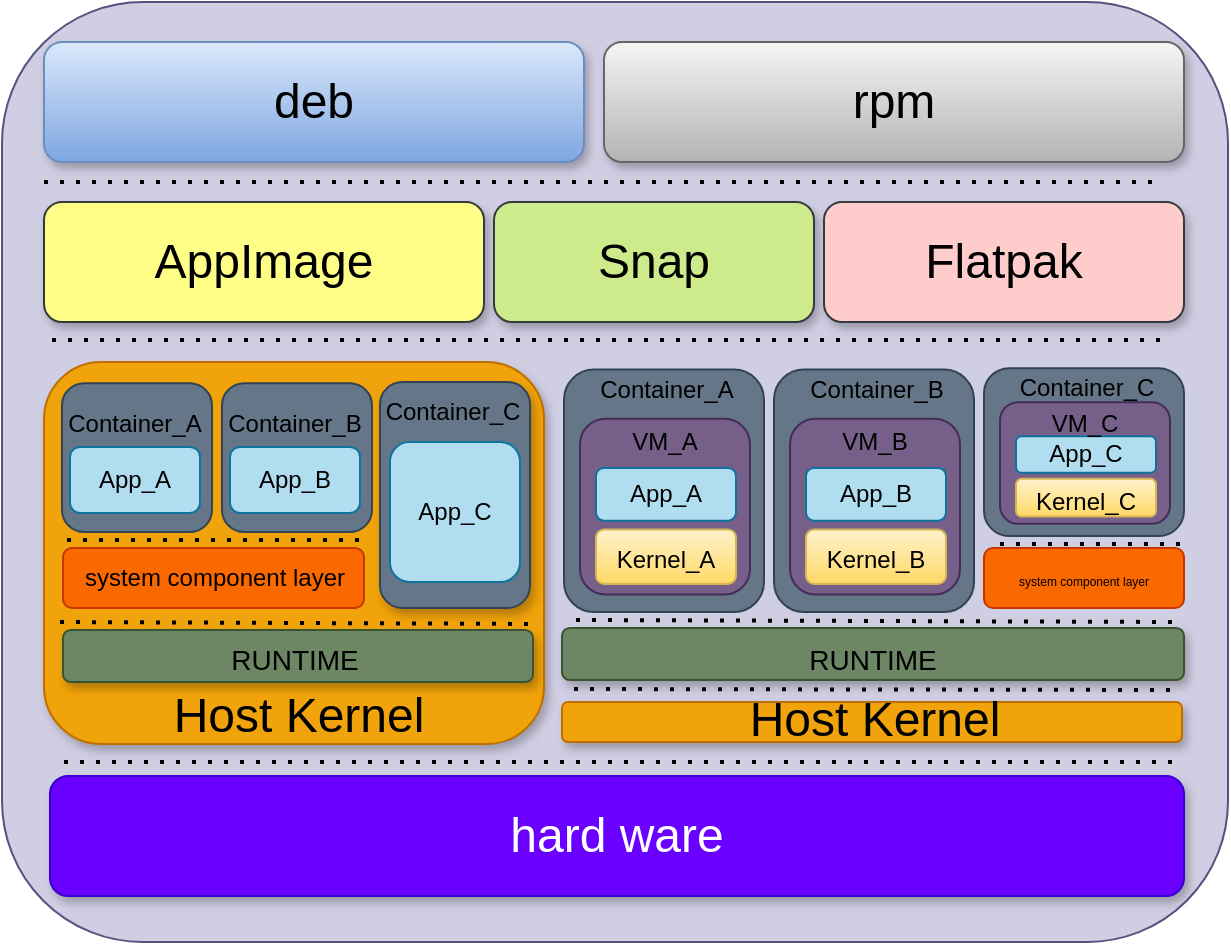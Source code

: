 <mxfile version="15.8.6" type="github">
  <diagram id="LLvNDj1ePx9aVNE7Bvmo" name="第 1 页">
    <mxGraphModel dx="1422" dy="748" grid="1" gridSize="10" guides="1" tooltips="1" connect="1" arrows="1" fold="1" page="1" pageScale="1" pageWidth="1100" pageHeight="850" math="0" shadow="0">
      <root>
        <mxCell id="0" />
        <mxCell id="1" parent="0" />
        <mxCell id="P67MLpcEnFjz25ukkOxf-96" value="" style="rounded=1;whiteSpace=wrap;html=1;fontSize=14;fillColor=#d0cee2;strokeColor=#56517e;" parent="1" vertex="1">
          <mxGeometry x="329" y="210" width="613" height="470" as="geometry" />
        </mxCell>
        <mxCell id="P67MLpcEnFjz25ukkOxf-60" value="" style="rounded=1;whiteSpace=wrap;html=1;fontSize=24;fontColor=#000000;strokeColor=#BD7000;fillColor=#f0a30a;shadow=1;" parent="1" vertex="1">
          <mxGeometry x="350" y="390" width="250" height="191" as="geometry" />
        </mxCell>
        <mxCell id="P67MLpcEnFjz25ukkOxf-28" value="" style="rounded=1;whiteSpace=wrap;html=1;fontSize=24;fillColor=#f0a30a;fontColor=#000000;strokeColor=#BD7000;shadow=1;" parent="1" vertex="1">
          <mxGeometry x="609" y="560" width="310" height="20" as="geometry" />
        </mxCell>
        <mxCell id="P67MLpcEnFjz25ukkOxf-1" value="&lt;font style=&quot;font-size: 24px&quot;&gt;deb&lt;/font&gt;" style="rounded=1;whiteSpace=wrap;html=1;fillColor=#dae8fc;gradientColor=#7ea6e0;strokeColor=#6c8ebf;shadow=1;" parent="1" vertex="1">
          <mxGeometry x="350" y="230" width="270" height="60" as="geometry" />
        </mxCell>
        <mxCell id="P67MLpcEnFjz25ukkOxf-2" value="rpm" style="rounded=1;whiteSpace=wrap;html=1;fontSize=24;fillColor=#f5f5f5;gradientColor=#b3b3b3;strokeColor=#666666;shadow=1;" parent="1" vertex="1">
          <mxGeometry x="630" y="230" width="290" height="60" as="geometry" />
        </mxCell>
        <mxCell id="P67MLpcEnFjz25ukkOxf-4" value="AppImage" style="rounded=1;whiteSpace=wrap;html=1;fontSize=24;fillColor=#ffff88;strokeColor=#36393d;shadow=1;" parent="1" vertex="1">
          <mxGeometry x="350" y="310" width="220" height="60" as="geometry" />
        </mxCell>
        <mxCell id="P67MLpcEnFjz25ukkOxf-5" value="Snap" style="rounded=1;whiteSpace=wrap;html=1;fontSize=24;fillColor=#cdeb8b;strokeColor=#36393d;shadow=1;" parent="1" vertex="1">
          <mxGeometry x="575" y="310" width="160" height="60" as="geometry" />
        </mxCell>
        <mxCell id="P67MLpcEnFjz25ukkOxf-6" value="Flatpak" style="rounded=1;whiteSpace=wrap;html=1;fontSize=24;fillColor=#ffcccc;strokeColor=#36393d;shadow=1;" parent="1" vertex="1">
          <mxGeometry x="740" y="310" width="180" height="60" as="geometry" />
        </mxCell>
        <mxCell id="P67MLpcEnFjz25ukkOxf-8" value="" style="endArrow=none;dashed=1;html=1;dashPattern=1 3;strokeWidth=2;rounded=0;fontSize=24;" parent="1" edge="1">
          <mxGeometry width="50" height="50" relative="1" as="geometry">
            <mxPoint x="354" y="379" as="sourcePoint" />
            <mxPoint x="914" y="379" as="targetPoint" />
          </mxGeometry>
        </mxCell>
        <mxCell id="P67MLpcEnFjz25ukkOxf-12" value="hard ware" style="rounded=1;whiteSpace=wrap;html=1;fontSize=24;fillColor=#6a00ff;fontColor=#ffffff;strokeColor=#3700CC;shadow=1;" parent="1" vertex="1">
          <mxGeometry x="353" y="597" width="567" height="60" as="geometry" />
        </mxCell>
        <mxCell id="P67MLpcEnFjz25ukkOxf-15" value="&lt;font style=&quot;font-size: 24px&quot;&gt;Host Kernel&lt;/font&gt;" style="text;html=1;resizable=0;autosize=1;align=center;verticalAlign=middle;points=[];fillColor=none;strokeColor=none;rounded=0;fontSize=12;" parent="1" vertex="1">
          <mxGeometry x="407" y="557" width="140" height="20" as="geometry" />
        </mxCell>
        <mxCell id="P67MLpcEnFjz25ukkOxf-29" value="&lt;font style=&quot;font-size: 24px&quot;&gt;Host Kernel&lt;/font&gt;" style="text;html=1;resizable=0;autosize=1;align=center;verticalAlign=middle;points=[];fillColor=none;strokeColor=none;rounded=0;fontSize=12;" parent="1" vertex="1">
          <mxGeometry x="695" y="558.5" width="140" height="20" as="geometry" />
        </mxCell>
        <mxCell id="P67MLpcEnFjz25ukkOxf-91" value="" style="endArrow=none;dashed=1;html=1;dashPattern=1 3;strokeWidth=2;rounded=0;fontSize=24;" parent="1" edge="1">
          <mxGeometry width="50" height="50" relative="1" as="geometry">
            <mxPoint x="350" y="300" as="sourcePoint" />
            <mxPoint x="910" y="300" as="targetPoint" />
          </mxGeometry>
        </mxCell>
        <mxCell id="P67MLpcEnFjz25ukkOxf-92" value="" style="endArrow=none;dashed=1;html=1;dashPattern=1 3;strokeWidth=2;rounded=0;fontSize=24;" parent="1" edge="1">
          <mxGeometry width="50" height="50" relative="1" as="geometry">
            <mxPoint x="360" y="590" as="sourcePoint" />
            <mxPoint x="920" y="590" as="targetPoint" />
          </mxGeometry>
        </mxCell>
        <mxCell id="P67MLpcEnFjz25ukkOxf-93" value="" style="rounded=1;whiteSpace=wrap;html=1;fontSize=24;fontColor=#ffffff;strokeColor=#3A5431;fillColor=#6d8764;shadow=1;" parent="1" vertex="1">
          <mxGeometry x="359.5" y="524" width="235" height="26" as="geometry" />
        </mxCell>
        <mxCell id="P67MLpcEnFjz25ukkOxf-94" value="&lt;font style=&quot;font-size: 14px&quot;&gt;RUNTIME&lt;/font&gt;" style="text;html=1;resizable=0;autosize=1;align=center;verticalAlign=middle;points=[];fillColor=none;strokeColor=none;rounded=0;fontSize=24;fontColor=#000000;" parent="1" vertex="1">
          <mxGeometry x="435" y="516" width="80" height="40" as="geometry" />
        </mxCell>
        <mxCell id="P67MLpcEnFjz25ukkOxf-95" value="" style="endArrow=none;dashed=1;html=1;dashPattern=1 3;strokeWidth=2;rounded=0;fontSize=24;" parent="1" edge="1">
          <mxGeometry width="50" height="50" relative="1" as="geometry">
            <mxPoint x="615" y="553.5" as="sourcePoint" />
            <mxPoint x="915" y="554" as="targetPoint" />
          </mxGeometry>
        </mxCell>
        <mxCell id="Ex9jiZJhoS6-0kR0-bTx-3" value="" style="endArrow=none;dashed=1;html=1;dashPattern=1 3;strokeWidth=2;rounded=0;fontSize=24;" edge="1" parent="1">
          <mxGeometry width="50" height="50" relative="1" as="geometry">
            <mxPoint x="358" y="520" as="sourcePoint" />
            <mxPoint x="598" y="521" as="targetPoint" />
          </mxGeometry>
        </mxCell>
        <mxCell id="Ex9jiZJhoS6-0kR0-bTx-7" value="" style="group;shadow=1;" vertex="1" connectable="0" parent="1">
          <mxGeometry x="355" y="390" width="160" height="85" as="geometry" />
        </mxCell>
        <mxCell id="P67MLpcEnFjz25ukkOxf-45" value="" style="group" parent="Ex9jiZJhoS6-0kR0-bTx-7" vertex="1" connectable="0">
          <mxGeometry width="105" height="85" as="geometry" />
        </mxCell>
        <mxCell id="P67MLpcEnFjz25ukkOxf-9" value="" style="rounded=1;whiteSpace=wrap;html=1;fontSize=24;fillColor=#647687;fontColor=#ffffff;strokeColor=#314354;" parent="P67MLpcEnFjz25ukkOxf-45" vertex="1">
          <mxGeometry x="4" y="10.625" width="75" height="74.375" as="geometry" />
        </mxCell>
        <mxCell id="P67MLpcEnFjz25ukkOxf-40" value="App_A" style="rounded=1;whiteSpace=wrap;html=1;fontSize=12;fillColor=#b1ddf0;strokeColor=#10739e;" parent="P67MLpcEnFjz25ukkOxf-45" vertex="1">
          <mxGeometry x="8" y="42.5" width="65" height="32.938" as="geometry" />
        </mxCell>
        <mxCell id="P67MLpcEnFjz25ukkOxf-16" value="&lt;font style=&quot;font-size: 12px&quot;&gt;Container_A&lt;/font&gt;" style="text;html=1;resizable=0;autosize=1;align=center;verticalAlign=middle;points=[];fillColor=none;strokeColor=none;rounded=0;fontSize=24;" parent="P67MLpcEnFjz25ukkOxf-45" vertex="1">
          <mxGeometry y="7.083" width="80" height="40" as="geometry" />
        </mxCell>
        <mxCell id="P67MLpcEnFjz25ukkOxf-83" value="" style="group" parent="Ex9jiZJhoS6-0kR0-bTx-7" vertex="1" connectable="0">
          <mxGeometry x="80" width="80" height="85" as="geometry" />
        </mxCell>
        <mxCell id="P67MLpcEnFjz25ukkOxf-84" value="" style="rounded=1;whiteSpace=wrap;html=1;fontSize=24;fillColor=#647687;fontColor=#ffffff;strokeColor=#314354;" parent="P67MLpcEnFjz25ukkOxf-83" vertex="1">
          <mxGeometry x="4" y="10.625" width="75" height="74.375" as="geometry" />
        </mxCell>
        <mxCell id="P67MLpcEnFjz25ukkOxf-85" value="&lt;font style=&quot;font-size: 12px&quot;&gt;Container_B&lt;/font&gt;" style="text;html=1;resizable=0;autosize=1;align=center;verticalAlign=middle;points=[];fillColor=none;strokeColor=none;rounded=0;fontSize=24;" parent="P67MLpcEnFjz25ukkOxf-83" vertex="1">
          <mxGeometry y="7.083" width="80" height="40" as="geometry" />
        </mxCell>
        <mxCell id="P67MLpcEnFjz25ukkOxf-86" value="App_B" style="rounded=1;whiteSpace=wrap;html=1;fontSize=12;fillColor=#b1ddf0;strokeColor=#10739e;" parent="P67MLpcEnFjz25ukkOxf-83" vertex="1">
          <mxGeometry x="8" y="42.5" width="65" height="32.938" as="geometry" />
        </mxCell>
        <mxCell id="Ex9jiZJhoS6-0kR0-bTx-12" value="system component layer" style="rounded=1;whiteSpace=wrap;html=1;fontSize=12;strokeColor=#C73500;fillColor=#fa6800;fontColor=#000000;" vertex="1" parent="1">
          <mxGeometry x="359.5" y="483" width="150.5" height="30" as="geometry" />
        </mxCell>
        <mxCell id="Ex9jiZJhoS6-0kR0-bTx-13" value="" style="group;shadow=1;rounded=1;" vertex="1" connectable="0" parent="1">
          <mxGeometry x="610" y="385" width="100" height="130" as="geometry" />
        </mxCell>
        <mxCell id="P67MLpcEnFjz25ukkOxf-65" value="" style="rounded=1;whiteSpace=wrap;html=1;fontSize=24;strokeColor=#314354;fillColor=#647687;fontColor=#ffffff;" parent="Ex9jiZJhoS6-0kR0-bTx-13" vertex="1">
          <mxGeometry y="8.784" width="100" height="121.216" as="geometry" />
        </mxCell>
        <mxCell id="Ex9jiZJhoS6-0kR0-bTx-18" value="" style="group" vertex="1" connectable="0" parent="Ex9jiZJhoS6-0kR0-bTx-13">
          <mxGeometry x="8" y="8.779" width="85" height="112.437" as="geometry" />
        </mxCell>
        <mxCell id="P67MLpcEnFjz25ukkOxf-32" value="" style="rounded=1;whiteSpace=wrap;html=1;fontSize=24;fillColor=#76608a;fontColor=#ffffff;strokeColor=#432D57;" parent="Ex9jiZJhoS6-0kR0-bTx-18" vertex="1">
          <mxGeometry y="24.599" width="85" height="87.838" as="geometry" />
        </mxCell>
        <mxCell id="P67MLpcEnFjz25ukkOxf-35" value="&lt;font style=&quot;font-size: 12px&quot;&gt;Kernel_A&lt;/font&gt;" style="rounded=1;whiteSpace=wrap;html=1;fontSize=18;fillColor=#fff2cc;strokeColor=#d6b656;gradientColor=#ffd966;" parent="Ex9jiZJhoS6-0kR0-bTx-18" vertex="1">
          <mxGeometry x="8" y="79.937" width="70" height="27.23" as="geometry" />
        </mxCell>
        <mxCell id="P67MLpcEnFjz25ukkOxf-36" value="App_A" style="rounded=1;whiteSpace=wrap;html=1;fontSize=12;fillColor=#b1ddf0;strokeColor=#10739e;" parent="Ex9jiZJhoS6-0kR0-bTx-18" vertex="1">
          <mxGeometry x="8" y="49.193" width="70" height="26.351" as="geometry" />
        </mxCell>
        <mxCell id="Ex9jiZJhoS6-0kR0-bTx-14" value="VM_A" style="text;html=1;resizable=0;autosize=1;align=center;verticalAlign=middle;points=[];fillColor=none;strokeColor=none;rounded=0;fontSize=12;" vertex="1" parent="Ex9jiZJhoS6-0kR0-bTx-18">
          <mxGeometry x="17" y="26.356" width="50" height="20" as="geometry" />
        </mxCell>
        <mxCell id="Ex9jiZJhoS6-0kR0-bTx-16" value="Container_A" style="text;html=1;resizable=0;autosize=1;align=center;verticalAlign=middle;points=[];fillColor=none;strokeColor=none;rounded=0;fontSize=12;" vertex="1" parent="Ex9jiZJhoS6-0kR0-bTx-18">
          <mxGeometry x="3" width="80" height="20" as="geometry" />
        </mxCell>
        <mxCell id="Ex9jiZJhoS6-0kR0-bTx-17" value="&lt;span style=&quot;color: rgb(0 , 0 , 0) ; font-size: 14px&quot;&gt;RUNTIME&lt;/span&gt;" style="rounded=1;whiteSpace=wrap;html=1;fontSize=24;fontColor=#ffffff;strokeColor=#3A5431;fillColor=#6d8764;shadow=1;" vertex="1" parent="1">
          <mxGeometry x="609" y="523" width="311" height="26" as="geometry" />
        </mxCell>
        <mxCell id="Ex9jiZJhoS6-0kR0-bTx-19" value="" style="group;shadow=1;rounded=1;" vertex="1" connectable="0" parent="1">
          <mxGeometry x="715" y="385" width="100" height="130" as="geometry" />
        </mxCell>
        <mxCell id="Ex9jiZJhoS6-0kR0-bTx-20" value="" style="rounded=1;whiteSpace=wrap;html=1;fontSize=24;strokeColor=#314354;fillColor=#647687;fontColor=#ffffff;" vertex="1" parent="Ex9jiZJhoS6-0kR0-bTx-19">
          <mxGeometry y="8.784" width="100" height="121.216" as="geometry" />
        </mxCell>
        <mxCell id="Ex9jiZJhoS6-0kR0-bTx-21" value="" style="group" vertex="1" connectable="0" parent="Ex9jiZJhoS6-0kR0-bTx-19">
          <mxGeometry x="8" y="8.779" width="85" height="112.437" as="geometry" />
        </mxCell>
        <mxCell id="Ex9jiZJhoS6-0kR0-bTx-22" value="" style="rounded=1;whiteSpace=wrap;html=1;fontSize=24;fillColor=#76608a;fontColor=#ffffff;strokeColor=#432D57;" vertex="1" parent="Ex9jiZJhoS6-0kR0-bTx-21">
          <mxGeometry y="24.599" width="85" height="87.838" as="geometry" />
        </mxCell>
        <mxCell id="Ex9jiZJhoS6-0kR0-bTx-23" value="&lt;font style=&quot;font-size: 12px&quot;&gt;Kernel_B&lt;/font&gt;" style="rounded=1;whiteSpace=wrap;html=1;fontSize=18;fillColor=#fff2cc;strokeColor=#d6b656;gradientColor=#ffd966;" vertex="1" parent="Ex9jiZJhoS6-0kR0-bTx-21">
          <mxGeometry x="8" y="79.937" width="70" height="27.23" as="geometry" />
        </mxCell>
        <mxCell id="Ex9jiZJhoS6-0kR0-bTx-24" value="App_B" style="rounded=1;whiteSpace=wrap;html=1;fontSize=12;fillColor=#b1ddf0;strokeColor=#10739e;" vertex="1" parent="Ex9jiZJhoS6-0kR0-bTx-21">
          <mxGeometry x="8" y="49.193" width="70" height="26.351" as="geometry" />
        </mxCell>
        <mxCell id="Ex9jiZJhoS6-0kR0-bTx-25" value="VM_B" style="text;html=1;resizable=0;autosize=1;align=center;verticalAlign=middle;points=[];fillColor=none;strokeColor=none;rounded=0;fontSize=12;" vertex="1" parent="Ex9jiZJhoS6-0kR0-bTx-21">
          <mxGeometry x="17" y="26.356" width="50" height="20" as="geometry" />
        </mxCell>
        <mxCell id="Ex9jiZJhoS6-0kR0-bTx-26" value="Container_B" style="text;html=1;resizable=0;autosize=1;align=center;verticalAlign=middle;points=[];fillColor=none;strokeColor=none;rounded=0;fontSize=12;" vertex="1" parent="Ex9jiZJhoS6-0kR0-bTx-21">
          <mxGeometry x="3" width="80" height="20" as="geometry" />
        </mxCell>
        <mxCell id="Ex9jiZJhoS6-0kR0-bTx-27" value="" style="group;rounded=1;shadow=1;" vertex="1" connectable="0" parent="1">
          <mxGeometry x="820" y="387" width="100" height="90" as="geometry" />
        </mxCell>
        <mxCell id="Ex9jiZJhoS6-0kR0-bTx-28" value="" style="rounded=1;whiteSpace=wrap;html=1;fontSize=24;strokeColor=#314354;fillColor=#647687;fontColor=#ffffff;" vertex="1" parent="Ex9jiZJhoS6-0kR0-bTx-27">
          <mxGeometry y="6.081" width="100" height="83.919" as="geometry" />
        </mxCell>
        <mxCell id="Ex9jiZJhoS6-0kR0-bTx-29" value="" style="group" vertex="1" connectable="0" parent="Ex9jiZJhoS6-0kR0-bTx-27">
          <mxGeometry x="8" y="6.078" width="85" height="77.841" as="geometry" />
        </mxCell>
        <mxCell id="Ex9jiZJhoS6-0kR0-bTx-30" value="" style="rounded=1;whiteSpace=wrap;html=1;fontSize=24;fillColor=#76608a;fontColor=#ffffff;strokeColor=#432D57;" vertex="1" parent="Ex9jiZJhoS6-0kR0-bTx-29">
          <mxGeometry y="17.03" width="85" height="60.811" as="geometry" />
        </mxCell>
        <mxCell id="Ex9jiZJhoS6-0kR0-bTx-31" value="&lt;font style=&quot;font-size: 12px&quot;&gt;Kernel_C&lt;/font&gt;" style="rounded=1;whiteSpace=wrap;html=1;fontSize=18;fillColor=#fff2cc;strokeColor=#d6b656;gradientColor=#ffd966;" vertex="1" parent="Ex9jiZJhoS6-0kR0-bTx-29">
          <mxGeometry x="8" y="55.341" width="70" height="18.851" as="geometry" />
        </mxCell>
        <mxCell id="Ex9jiZJhoS6-0kR0-bTx-32" value="App_C" style="rounded=1;whiteSpace=wrap;html=1;fontSize=12;fillColor=#b1ddf0;strokeColor=#10739e;" vertex="1" parent="Ex9jiZJhoS6-0kR0-bTx-29">
          <mxGeometry x="8" y="34.057" width="70" height="18.243" as="geometry" />
        </mxCell>
        <mxCell id="Ex9jiZJhoS6-0kR0-bTx-33" value="VM_C" style="text;html=1;resizable=0;autosize=1;align=center;verticalAlign=middle;points=[];fillColor=none;strokeColor=none;rounded=0;fontSize=12;" vertex="1" parent="Ex9jiZJhoS6-0kR0-bTx-29">
          <mxGeometry x="17" y="18.246" width="50" height="20" as="geometry" />
        </mxCell>
        <mxCell id="Ex9jiZJhoS6-0kR0-bTx-34" value="Container_C" style="text;html=1;resizable=0;autosize=1;align=center;verticalAlign=middle;points=[];fillColor=none;strokeColor=none;rounded=0;fontSize=12;" vertex="1" parent="Ex9jiZJhoS6-0kR0-bTx-29">
          <mxGeometry x="3" width="80" height="20" as="geometry" />
        </mxCell>
        <mxCell id="Ex9jiZJhoS6-0kR0-bTx-40" value="" style="endArrow=none;dashed=1;html=1;dashPattern=1 3;strokeWidth=2;rounded=0;fontSize=6;" edge="1" parent="Ex9jiZJhoS6-0kR0-bTx-27">
          <mxGeometry width="50" height="50" relative="1" as="geometry">
            <mxPoint x="8" y="94" as="sourcePoint" />
            <mxPoint x="98" y="94" as="targetPoint" />
          </mxGeometry>
        </mxCell>
        <mxCell id="Ex9jiZJhoS6-0kR0-bTx-35" value="&lt;font style=&quot;font-size: 6px&quot;&gt;system component layer&lt;/font&gt;" style="rounded=1;whiteSpace=wrap;html=1;fontSize=12;strokeColor=#C73500;fillColor=#fa6800;fontColor=#000000;" vertex="1" parent="1">
          <mxGeometry x="820" y="483" width="100" height="30" as="geometry" />
        </mxCell>
        <mxCell id="Ex9jiZJhoS6-0kR0-bTx-36" value="" style="endArrow=none;dashed=1;html=1;dashPattern=1 3;strokeWidth=2;rounded=0;fontSize=24;" edge="1" parent="1">
          <mxGeometry width="50" height="50" relative="1" as="geometry">
            <mxPoint x="616" y="519" as="sourcePoint" />
            <mxPoint x="916" y="520" as="targetPoint" />
          </mxGeometry>
        </mxCell>
        <mxCell id="Ex9jiZJhoS6-0kR0-bTx-38" value="" style="endArrow=none;dashed=1;html=1;dashPattern=1 3;strokeWidth=2;rounded=0;fontSize=6;" edge="1" parent="1">
          <mxGeometry width="50" height="50" relative="1" as="geometry">
            <mxPoint x="361.5" y="479" as="sourcePoint" />
            <mxPoint x="511.5" y="479" as="targetPoint" />
          </mxGeometry>
        </mxCell>
        <mxCell id="Ex9jiZJhoS6-0kR0-bTx-41" value="" style="group" vertex="1" connectable="0" parent="1">
          <mxGeometry x="514" y="391.083" width="80" height="121.917" as="geometry" />
        </mxCell>
        <mxCell id="P67MLpcEnFjz25ukkOxf-88" value="" style="rounded=1;whiteSpace=wrap;html=1;fontSize=24;fillColor=#647687;fontColor=#ffffff;strokeColor=#314354;shadow=1;" parent="Ex9jiZJhoS6-0kR0-bTx-41" vertex="1">
          <mxGeometry x="4" y="8.917" width="75" height="113" as="geometry" />
        </mxCell>
        <mxCell id="P67MLpcEnFjz25ukkOxf-89" value="&lt;font style=&quot;font-size: 12px&quot;&gt;Container_C&lt;/font&gt;" style="text;html=1;resizable=0;autosize=1;align=center;verticalAlign=middle;points=[];fillColor=none;strokeColor=none;rounded=0;fontSize=24;" parent="Ex9jiZJhoS6-0kR0-bTx-41" vertex="1">
          <mxGeometry width="80" height="40" as="geometry" />
        </mxCell>
        <mxCell id="P67MLpcEnFjz25ukkOxf-90" value="App_C" style="rounded=1;whiteSpace=wrap;html=1;fontSize=12;fillColor=#b1ddf0;strokeColor=#10739e;" parent="Ex9jiZJhoS6-0kR0-bTx-41" vertex="1">
          <mxGeometry x="9" y="38.917" width="65" height="70" as="geometry" />
        </mxCell>
      </root>
    </mxGraphModel>
  </diagram>
</mxfile>
